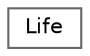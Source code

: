 digraph "Graphical Class Hierarchy"
{
 // LATEX_PDF_SIZE
  bgcolor="transparent";
  edge [fontname=Helvetica,fontsize=10,labelfontname=Helvetica,labelfontsize=10];
  node [fontname=Helvetica,fontsize=10,shape=box,height=0.2,width=0.4];
  rankdir="LR";
  Node0 [label="Life",height=0.2,width=0.4,color="grey40", fillcolor="white", style="filled",URL="$struct_life.html",tooltip="The life component."];
}
